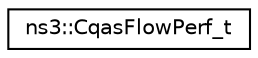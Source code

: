digraph "Graphical Class Hierarchy"
{
 // LATEX_PDF_SIZE
  edge [fontname="Helvetica",fontsize="10",labelfontname="Helvetica",labelfontsize="10"];
  node [fontname="Helvetica",fontsize="10",shape=record];
  rankdir="LR";
  Node0 [label="ns3::CqasFlowPerf_t",height=0.2,width=0.4,color="black", fillcolor="white", style="filled",URL="$structns3_1_1_cqas_flow_perf__t.html",tooltip="CGA Flow Performance structure."];
}
